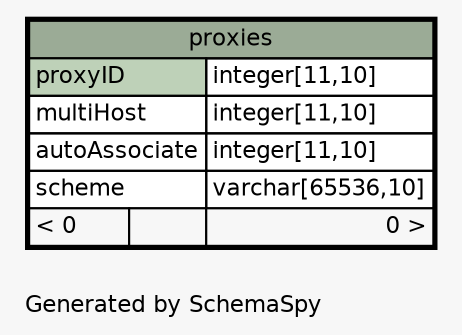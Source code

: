 // dot 2.34.0 on Linux 3.11.6-1-ARCH
// SchemaSpy rev 590
digraph "oneDegreeRelationshipsDiagram" {
  graph [
    rankdir="RL"
    bgcolor="#f7f7f7"
    label="\nGenerated by SchemaSpy"
    labeljust="l"
    nodesep="0.18"
    ranksep="0.46"
    fontname="Helvetica"
    fontsize="11"
  ];
  node [
    fontname="Helvetica"
    fontsize="11"
    shape="plaintext"
  ];
  edge [
    arrowsize="0.8"
  ];
  "proxies" [
    label=<
    <TABLE BORDER="2" CELLBORDER="1" CELLSPACING="0" BGCOLOR="#ffffff">
      <TR><TD COLSPAN="3" BGCOLOR="#9bab96" ALIGN="CENTER">proxies</TD></TR>
      <TR><TD PORT="proxyID" COLSPAN="2" BGCOLOR="#bed1b8" ALIGN="LEFT">proxyID</TD><TD PORT="proxyID.type" ALIGN="LEFT">integer[11,10]</TD></TR>
      <TR><TD PORT="multiHost" COLSPAN="2" ALIGN="LEFT">multiHost</TD><TD PORT="multiHost.type" ALIGN="LEFT">integer[11,10]</TD></TR>
      <TR><TD PORT="autoAssociate" COLSPAN="2" ALIGN="LEFT">autoAssociate</TD><TD PORT="autoAssociate.type" ALIGN="LEFT">integer[11,10]</TD></TR>
      <TR><TD PORT="scheme" COLSPAN="2" ALIGN="LEFT">scheme</TD><TD PORT="scheme.type" ALIGN="LEFT">varchar[65536,10]</TD></TR>
      <TR><TD ALIGN="LEFT" BGCOLOR="#f7f7f7">&lt; 0</TD><TD ALIGN="RIGHT" BGCOLOR="#f7f7f7">  </TD><TD ALIGN="RIGHT" BGCOLOR="#f7f7f7">0 &gt;</TD></TR>
    </TABLE>>
    URL="proxies.html"
    tooltip="proxies"
  ];
}
